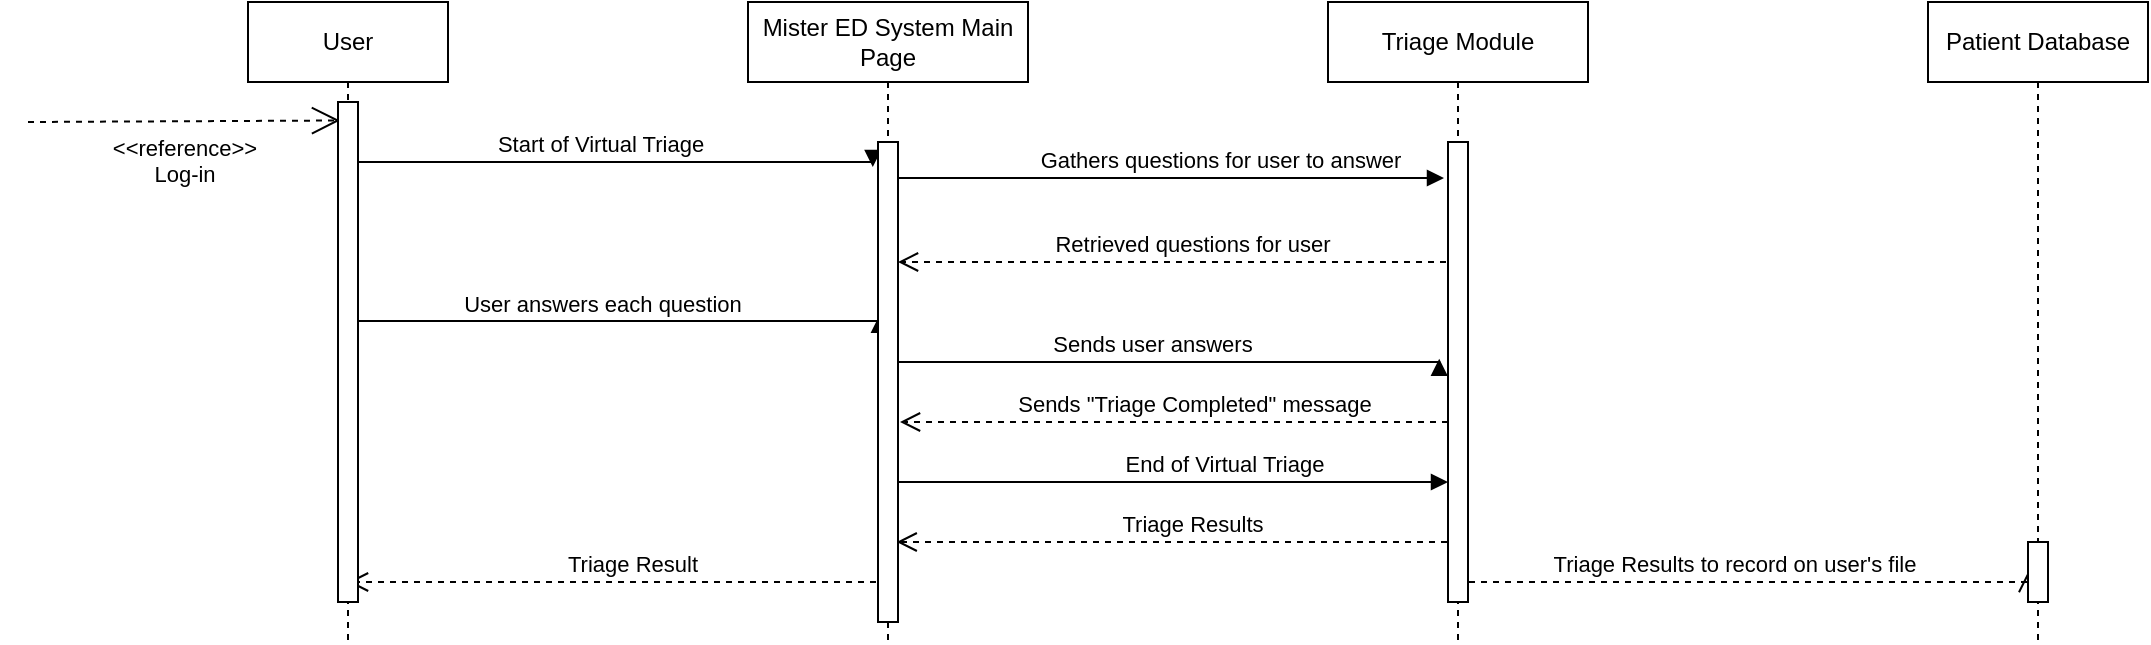 <mxfile version="22.0.2" type="github">
  <diagram name="Page-1" id="2YBvvXClWsGukQMizWep">
    <mxGraphModel dx="1290" dy="566" grid="1" gridSize="10" guides="1" tooltips="1" connect="1" arrows="1" fold="1" page="1" pageScale="1" pageWidth="850" pageHeight="1100" math="0" shadow="0">
      <root>
        <mxCell id="0" />
        <mxCell id="1" parent="0" />
        <mxCell id="aM9ryv3xv72pqoxQDRHE-10" value="Triage Results to record on user&#39;s file" style="html=1;verticalAlign=bottom;endArrow=open;dashed=1;endSize=8;edgeStyle=elbowEdgeStyle;elbow=vertical;curved=0;rounded=0;entryX=0;entryY=0.5;entryDx=0;entryDy=0;" parent="1" target="Cs1Ily-eQIb0Io0l3TX0-5" edge="1">
          <mxGeometry x="-0.048" relative="1" as="geometry">
            <mxPoint x="1100" y="720" as="targetPoint" />
            <Array as="points">
              <mxPoint x="1000" y="720" />
              <mxPoint x="623.5" y="680" />
            </Array>
            <mxPoint as="offset" />
            <mxPoint x="844.5" y="720" as="sourcePoint" />
          </mxGeometry>
        </mxCell>
        <mxCell id="Fqp0eiGmuYtmVZ3RJ4ig-9" value="Start of Virtual Triage" style="html=1;verticalAlign=bottom;endArrow=block;edgeStyle=elbowEdgeStyle;elbow=vertical;curved=0;rounded=0;entryX=-0.26;entryY=0.052;entryDx=0;entryDy=0;entryPerimeter=0;" parent="1" source="e6sOTlOrPYM_l85QJ9jS-5" target="Cs1Ily-eQIb0Io0l3TX0-3" edge="1">
          <mxGeometry x="-0.053" relative="1" as="geometry">
            <mxPoint x="300" y="510" as="sourcePoint" />
            <Array as="points">
              <mxPoint x="530" y="510" />
            </Array>
            <mxPoint x="530" y="510" as="targetPoint" />
            <mxPoint as="offset" />
          </mxGeometry>
        </mxCell>
        <mxCell id="e6sOTlOrPYM_l85QJ9jS-4" value="Triage Module" style="shape=umlLifeline;perimeter=lifelinePerimeter;whiteSpace=wrap;html=1;container=0;dropTarget=0;collapsible=0;recursiveResize=0;outlineConnect=0;portConstraint=eastwest;newEdgeStyle={&quot;edgeStyle&quot;:&quot;elbowEdgeStyle&quot;,&quot;elbow&quot;:&quot;vertical&quot;,&quot;curved&quot;:0,&quot;rounded&quot;:0};" parent="1" vertex="1">
          <mxGeometry x="780" y="430" width="130" height="320" as="geometry" />
        </mxCell>
        <mxCell id="e6sOTlOrPYM_l85QJ9jS-5" value="User" style="shape=umlLifeline;perimeter=lifelinePerimeter;whiteSpace=wrap;html=1;container=0;dropTarget=0;collapsible=0;recursiveResize=0;outlineConnect=0;portConstraint=eastwest;newEdgeStyle={&quot;edgeStyle&quot;:&quot;elbowEdgeStyle&quot;,&quot;elbow&quot;:&quot;vertical&quot;,&quot;curved&quot;:0,&quot;rounded&quot;:0};" parent="1" vertex="1">
          <mxGeometry x="240" y="430" width="100" height="320" as="geometry" />
        </mxCell>
        <mxCell id="e6sOTlOrPYM_l85QJ9jS-6" value="Patient Database" style="shape=umlLifeline;perimeter=lifelinePerimeter;whiteSpace=wrap;html=1;container=0;dropTarget=0;collapsible=0;recursiveResize=0;outlineConnect=0;portConstraint=eastwest;newEdgeStyle={&quot;edgeStyle&quot;:&quot;elbowEdgeStyle&quot;,&quot;elbow&quot;:&quot;vertical&quot;,&quot;curved&quot;:0,&quot;rounded&quot;:0};" parent="1" vertex="1">
          <mxGeometry x="1080" y="430" width="110" height="320" as="geometry" />
        </mxCell>
        <mxCell id="e6sOTlOrPYM_l85QJ9jS-10" value="Gathers questions for user to answer" style="html=1;verticalAlign=bottom;endArrow=block;edgeStyle=elbowEdgeStyle;elbow=vertical;curved=0;rounded=0;entryX=-0.2;entryY=0.078;entryDx=0;entryDy=0;entryPerimeter=0;" parent="1" edge="1" target="Cs1Ily-eQIb0Io0l3TX0-4" source="DsRtqfWDJ8J8XdPlfuQk-1">
          <mxGeometry x="0.188" relative="1" as="geometry">
            <mxPoint x="631.5" y="520" as="sourcePoint" />
            <Array as="points" />
            <mxPoint x="810" y="520" as="targetPoint" />
            <mxPoint x="1" as="offset" />
          </mxGeometry>
        </mxCell>
        <mxCell id="e6sOTlOrPYM_l85QJ9jS-11" value="Triage Results" style="html=1;verticalAlign=bottom;endArrow=open;dashed=1;endSize=8;edgeStyle=elbowEdgeStyle;elbow=vertical;curved=0;rounded=0;entryX=0.531;entryY=0.843;entryDx=0;entryDy=0;entryPerimeter=0;" parent="1" edge="1" target="DsRtqfWDJ8J8XdPlfuQk-1">
          <mxGeometry x="-0.048" relative="1" as="geometry">
            <mxPoint x="560" y="700" as="targetPoint" />
            <Array as="points">
              <mxPoint x="740.5" y="700" />
            </Array>
            <mxPoint as="offset" />
            <mxPoint x="845.5" y="700" as="sourcePoint" />
          </mxGeometry>
        </mxCell>
        <mxCell id="DsRtqfWDJ8J8XdPlfuQk-1" value="Mister ED System Main Page" style="shape=umlLifeline;perimeter=lifelinePerimeter;whiteSpace=wrap;html=1;container=0;dropTarget=0;collapsible=0;recursiveResize=0;outlineConnect=0;portConstraint=eastwest;newEdgeStyle={&quot;edgeStyle&quot;:&quot;elbowEdgeStyle&quot;,&quot;elbow&quot;:&quot;vertical&quot;,&quot;curved&quot;:0,&quot;rounded&quot;:0};" parent="1" vertex="1">
          <mxGeometry x="490" y="430" width="140" height="320" as="geometry" />
        </mxCell>
        <mxCell id="997l_LpZVslPzTPIESlQ-2" value="Triage Result" style="html=1;verticalAlign=bottom;endArrow=open;dashed=1;endSize=8;edgeStyle=elbowEdgeStyle;elbow=vertical;curved=0;rounded=0;entryX=0.5;entryY=0.96;entryDx=0;entryDy=0;entryPerimeter=0;" parent="1" edge="1" target="Cs1Ily-eQIb0Io0l3TX0-2">
          <mxGeometry x="-0.048" relative="1" as="geometry">
            <mxPoint x="290" y="720" as="targetPoint" />
            <Array as="points">
              <mxPoint x="470.5" y="720" />
            </Array>
            <mxPoint as="offset" />
            <mxPoint x="560" y="720" as="sourcePoint" />
          </mxGeometry>
        </mxCell>
        <mxCell id="997l_LpZVslPzTPIESlQ-4" value="End of Virtual Triage" style="html=1;verticalAlign=bottom;endArrow=block;edgeStyle=elbowEdgeStyle;elbow=vertical;curved=0;rounded=0;entryX=0;entryY=0.739;entryDx=0;entryDy=0;entryPerimeter=0;" parent="1" edge="1" target="Cs1Ily-eQIb0Io0l3TX0-4" source="DsRtqfWDJ8J8XdPlfuQk-1">
          <mxGeometry x="0.188" relative="1" as="geometry">
            <mxPoint x="631.5" y="670" as="sourcePoint" />
            <Array as="points">
              <mxPoint x="560" y="670" />
            </Array>
            <mxPoint x="844.5" y="670" as="targetPoint" />
            <mxPoint x="1" as="offset" />
          </mxGeometry>
        </mxCell>
        <mxCell id="997l_LpZVslPzTPIESlQ-6" value="Retrieved questions for user" style="html=1;verticalAlign=bottom;endArrow=open;dashed=1;endSize=8;edgeStyle=elbowEdgeStyle;elbow=vertical;curved=0;rounded=0;entryX=1;entryY=0.25;entryDx=0;entryDy=0;" parent="1" edge="1" target="Cs1Ily-eQIb0Io0l3TX0-3">
          <mxGeometry x="-0.048" relative="1" as="geometry">
            <mxPoint x="560" y="560" as="targetPoint" />
            <Array as="points">
              <mxPoint x="736" y="560" />
            </Array>
            <mxPoint as="offset" />
            <mxPoint x="845" y="560" as="sourcePoint" />
          </mxGeometry>
        </mxCell>
        <mxCell id="997l_LpZVslPzTPIESlQ-8" value="User answers each question" style="html=1;verticalAlign=bottom;endArrow=block;edgeStyle=elbowEdgeStyle;elbow=vertical;curved=0;rounded=0;entryX=0.06;entryY=0.362;entryDx=0;entryDy=0;entryPerimeter=0;" parent="1" edge="1" target="Cs1Ily-eQIb0Io0l3TX0-3">
          <mxGeometry x="-0.053" relative="1" as="geometry">
            <mxPoint x="290" y="589.5" as="sourcePoint" />
            <Array as="points">
              <mxPoint x="390.5" y="589.5" />
            </Array>
            <mxPoint x="530" y="590" as="targetPoint" />
            <mxPoint as="offset" />
          </mxGeometry>
        </mxCell>
        <mxCell id="_9sKRm5Z02t5Vqb4AFpR-1" value="Sends user answers" style="html=1;verticalAlign=bottom;endArrow=block;edgeStyle=elbowEdgeStyle;elbow=vertical;curved=0;rounded=0;entryX=-0.44;entryY=0.471;entryDx=0;entryDy=0;entryPerimeter=0;" parent="1" target="Cs1Ily-eQIb0Io0l3TX0-4" edge="1">
          <mxGeometry x="-0.053" relative="1" as="geometry">
            <mxPoint x="560" y="610" as="sourcePoint" />
            <Array as="points">
              <mxPoint x="660.5" y="610" />
            </Array>
            <mxPoint x="830" y="610" as="targetPoint" />
            <mxPoint as="offset" />
          </mxGeometry>
        </mxCell>
        <mxCell id="_9sKRm5Z02t5Vqb4AFpR-2" value="Sends &quot;Triage Completed&quot; message" style="html=1;verticalAlign=bottom;endArrow=open;dashed=1;endSize=8;edgeStyle=elbowEdgeStyle;elbow=vertical;curved=0;rounded=0;entryX=1.1;entryY=0.582;entryDx=0;entryDy=0;entryPerimeter=0;" parent="1" edge="1" target="Cs1Ily-eQIb0Io0l3TX0-3">
          <mxGeometry x="-0.048" relative="1" as="geometry">
            <mxPoint x="559.5" y="640" as="targetPoint" />
            <Array as="points">
              <mxPoint x="741" y="640" />
            </Array>
            <mxPoint as="offset" />
            <mxPoint x="846" y="640" as="sourcePoint" />
          </mxGeometry>
        </mxCell>
        <mxCell id="Cs1Ily-eQIb0Io0l3TX0-1" value="&amp;lt;&amp;lt;reference&amp;gt;&amp;gt;&lt;br&gt;Log-in" style="edgeStyle=none;html=1;endArrow=open;endSize=12;dashed=1;verticalAlign=top;rounded=0;entryX=0.1;entryY=0.037;entryDx=0;entryDy=0;entryPerimeter=0;" edge="1" parent="1" target="Cs1Ily-eQIb0Io0l3TX0-2">
          <mxGeometry width="160" relative="1" as="geometry">
            <mxPoint x="130" y="490" as="sourcePoint" />
            <mxPoint x="290" y="490" as="targetPoint" />
          </mxGeometry>
        </mxCell>
        <mxCell id="Cs1Ily-eQIb0Io0l3TX0-2" value="" style="rounded=0;whiteSpace=wrap;html=1;" vertex="1" parent="1">
          <mxGeometry x="285" y="480" width="10" height="250" as="geometry" />
        </mxCell>
        <mxCell id="Cs1Ily-eQIb0Io0l3TX0-3" value="" style="rounded=0;whiteSpace=wrap;html=1;" vertex="1" parent="1">
          <mxGeometry x="555" y="500" width="10" height="240" as="geometry" />
        </mxCell>
        <mxCell id="Cs1Ily-eQIb0Io0l3TX0-4" value="" style="rounded=0;whiteSpace=wrap;html=1;" vertex="1" parent="1">
          <mxGeometry x="840" y="500" width="10" height="230" as="geometry" />
        </mxCell>
        <mxCell id="Cs1Ily-eQIb0Io0l3TX0-5" value="" style="rounded=0;whiteSpace=wrap;html=1;" vertex="1" parent="1">
          <mxGeometry x="1130" y="700" width="10" height="30" as="geometry" />
        </mxCell>
      </root>
    </mxGraphModel>
  </diagram>
</mxfile>
